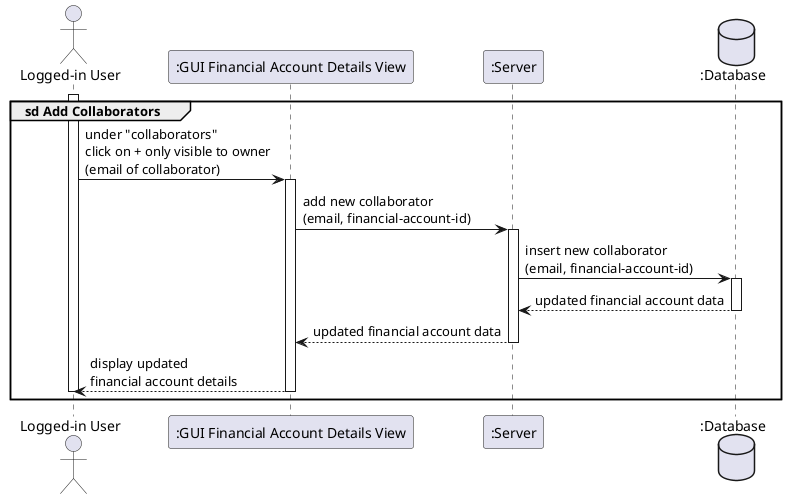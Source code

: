 @startuml

actor "Logged-in User" as user
participant ":GUI Financial Account Details View" as gui
participant ":Server" as server
database ":Database" as database

group sd Add Collaborators
    activate user
    user -> gui++ : under "collaborators" \nclick on + only visible to owner \n(email of collaborator)
        gui -> server++ : add new collaborator \n(email, financial-account-id)
           server -> database++ : insert new collaborator \n(email, financial-account-id)
           return updated financial account data
        return updated financial account data
    return display updated \nfinancial account details
    deactivate user
end

@enduml